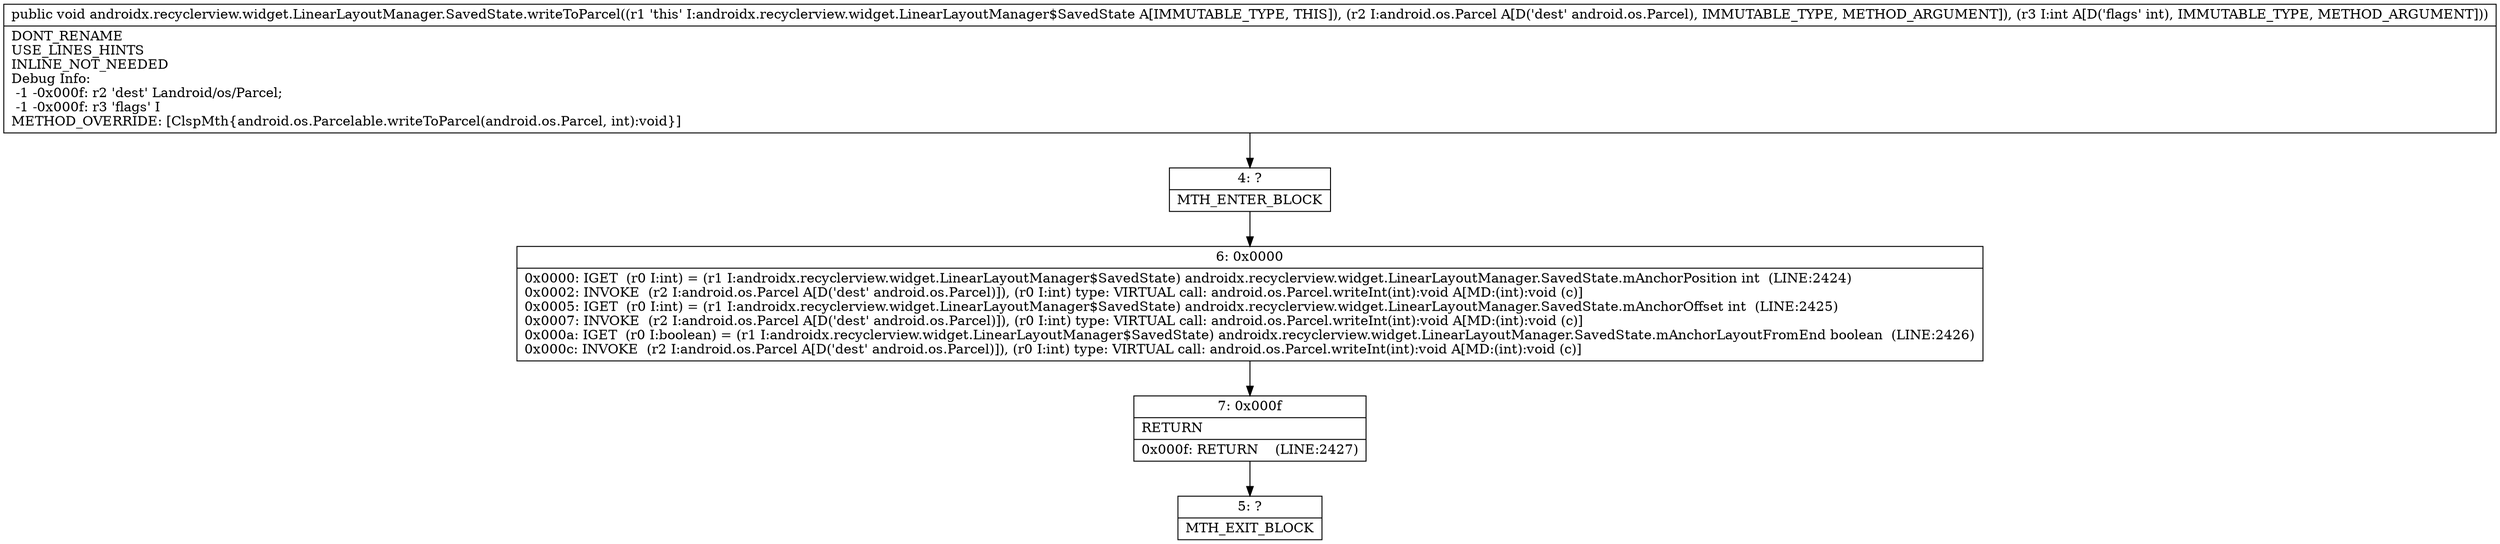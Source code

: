 digraph "CFG forandroidx.recyclerview.widget.LinearLayoutManager.SavedState.writeToParcel(Landroid\/os\/Parcel;I)V" {
Node_4 [shape=record,label="{4\:\ ?|MTH_ENTER_BLOCK\l}"];
Node_6 [shape=record,label="{6\:\ 0x0000|0x0000: IGET  (r0 I:int) = (r1 I:androidx.recyclerview.widget.LinearLayoutManager$SavedState) androidx.recyclerview.widget.LinearLayoutManager.SavedState.mAnchorPosition int  (LINE:2424)\l0x0002: INVOKE  (r2 I:android.os.Parcel A[D('dest' android.os.Parcel)]), (r0 I:int) type: VIRTUAL call: android.os.Parcel.writeInt(int):void A[MD:(int):void (c)]\l0x0005: IGET  (r0 I:int) = (r1 I:androidx.recyclerview.widget.LinearLayoutManager$SavedState) androidx.recyclerview.widget.LinearLayoutManager.SavedState.mAnchorOffset int  (LINE:2425)\l0x0007: INVOKE  (r2 I:android.os.Parcel A[D('dest' android.os.Parcel)]), (r0 I:int) type: VIRTUAL call: android.os.Parcel.writeInt(int):void A[MD:(int):void (c)]\l0x000a: IGET  (r0 I:boolean) = (r1 I:androidx.recyclerview.widget.LinearLayoutManager$SavedState) androidx.recyclerview.widget.LinearLayoutManager.SavedState.mAnchorLayoutFromEnd boolean  (LINE:2426)\l0x000c: INVOKE  (r2 I:android.os.Parcel A[D('dest' android.os.Parcel)]), (r0 I:int) type: VIRTUAL call: android.os.Parcel.writeInt(int):void A[MD:(int):void (c)]\l}"];
Node_7 [shape=record,label="{7\:\ 0x000f|RETURN\l|0x000f: RETURN    (LINE:2427)\l}"];
Node_5 [shape=record,label="{5\:\ ?|MTH_EXIT_BLOCK\l}"];
MethodNode[shape=record,label="{public void androidx.recyclerview.widget.LinearLayoutManager.SavedState.writeToParcel((r1 'this' I:androidx.recyclerview.widget.LinearLayoutManager$SavedState A[IMMUTABLE_TYPE, THIS]), (r2 I:android.os.Parcel A[D('dest' android.os.Parcel), IMMUTABLE_TYPE, METHOD_ARGUMENT]), (r3 I:int A[D('flags' int), IMMUTABLE_TYPE, METHOD_ARGUMENT]))  | DONT_RENAME\lUSE_LINES_HINTS\lINLINE_NOT_NEEDED\lDebug Info:\l  \-1 \-0x000f: r2 'dest' Landroid\/os\/Parcel;\l  \-1 \-0x000f: r3 'flags' I\lMETHOD_OVERRIDE: [ClspMth\{android.os.Parcelable.writeToParcel(android.os.Parcel, int):void\}]\l}"];
MethodNode -> Node_4;Node_4 -> Node_6;
Node_6 -> Node_7;
Node_7 -> Node_5;
}


